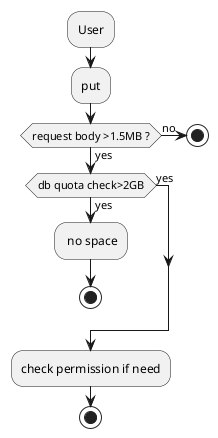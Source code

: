 @startuml
:User;
:put;
if (request body >1.5MB ?) then (no)
    stop
else (yes)
if (db quota check>2GB) then (yes)
    : no space;
    stop
    else (yes)
endif
:check permission if need;
stop
endif
@enduml